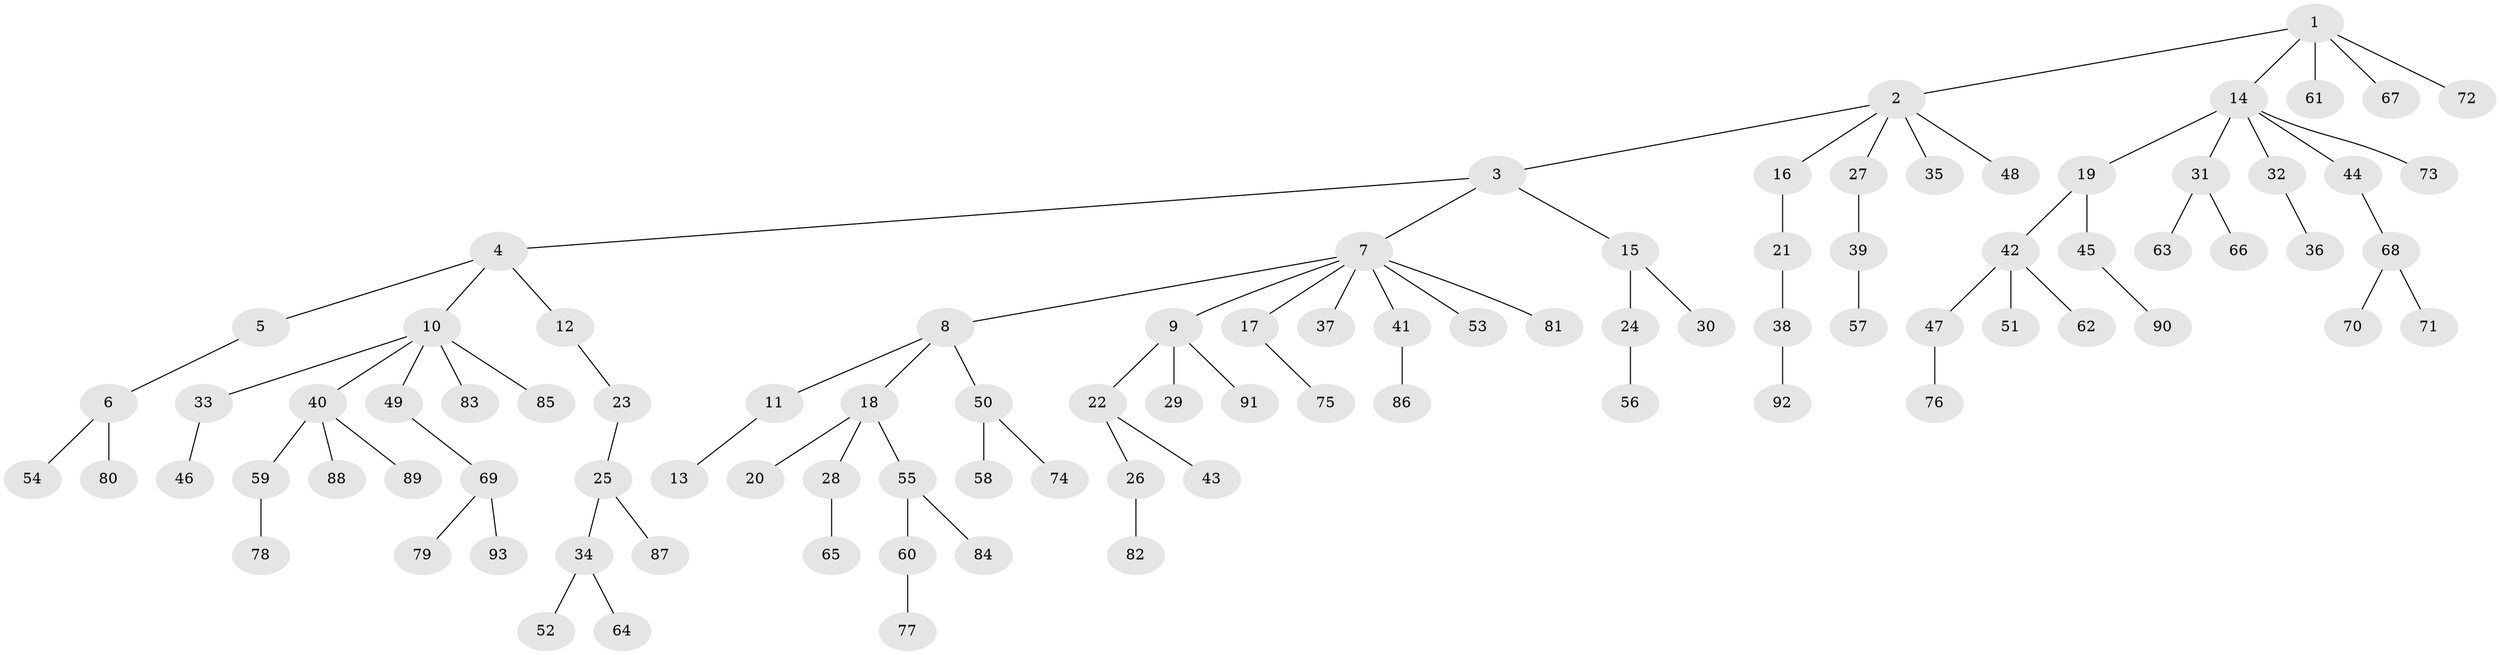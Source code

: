 // coarse degree distribution, {9: 0.015873015873015872, 6: 0.015873015873015872, 5: 0.06349206349206349, 4: 0.031746031746031744, 3: 0.09523809523809523, 7: 0.015873015873015872, 1: 0.6349206349206349, 2: 0.12698412698412698}
// Generated by graph-tools (version 1.1) at 2025/42/03/06/25 10:42:05]
// undirected, 93 vertices, 92 edges
graph export_dot {
graph [start="1"]
  node [color=gray90,style=filled];
  1;
  2;
  3;
  4;
  5;
  6;
  7;
  8;
  9;
  10;
  11;
  12;
  13;
  14;
  15;
  16;
  17;
  18;
  19;
  20;
  21;
  22;
  23;
  24;
  25;
  26;
  27;
  28;
  29;
  30;
  31;
  32;
  33;
  34;
  35;
  36;
  37;
  38;
  39;
  40;
  41;
  42;
  43;
  44;
  45;
  46;
  47;
  48;
  49;
  50;
  51;
  52;
  53;
  54;
  55;
  56;
  57;
  58;
  59;
  60;
  61;
  62;
  63;
  64;
  65;
  66;
  67;
  68;
  69;
  70;
  71;
  72;
  73;
  74;
  75;
  76;
  77;
  78;
  79;
  80;
  81;
  82;
  83;
  84;
  85;
  86;
  87;
  88;
  89;
  90;
  91;
  92;
  93;
  1 -- 2;
  1 -- 14;
  1 -- 61;
  1 -- 67;
  1 -- 72;
  2 -- 3;
  2 -- 16;
  2 -- 27;
  2 -- 35;
  2 -- 48;
  3 -- 4;
  3 -- 7;
  3 -- 15;
  4 -- 5;
  4 -- 10;
  4 -- 12;
  5 -- 6;
  6 -- 54;
  6 -- 80;
  7 -- 8;
  7 -- 9;
  7 -- 17;
  7 -- 37;
  7 -- 41;
  7 -- 53;
  7 -- 81;
  8 -- 11;
  8 -- 18;
  8 -- 50;
  9 -- 22;
  9 -- 29;
  9 -- 91;
  10 -- 33;
  10 -- 40;
  10 -- 49;
  10 -- 83;
  10 -- 85;
  11 -- 13;
  12 -- 23;
  14 -- 19;
  14 -- 31;
  14 -- 32;
  14 -- 44;
  14 -- 73;
  15 -- 24;
  15 -- 30;
  16 -- 21;
  17 -- 75;
  18 -- 20;
  18 -- 28;
  18 -- 55;
  19 -- 42;
  19 -- 45;
  21 -- 38;
  22 -- 26;
  22 -- 43;
  23 -- 25;
  24 -- 56;
  25 -- 34;
  25 -- 87;
  26 -- 82;
  27 -- 39;
  28 -- 65;
  31 -- 63;
  31 -- 66;
  32 -- 36;
  33 -- 46;
  34 -- 52;
  34 -- 64;
  38 -- 92;
  39 -- 57;
  40 -- 59;
  40 -- 88;
  40 -- 89;
  41 -- 86;
  42 -- 47;
  42 -- 51;
  42 -- 62;
  44 -- 68;
  45 -- 90;
  47 -- 76;
  49 -- 69;
  50 -- 58;
  50 -- 74;
  55 -- 60;
  55 -- 84;
  59 -- 78;
  60 -- 77;
  68 -- 70;
  68 -- 71;
  69 -- 79;
  69 -- 93;
}
